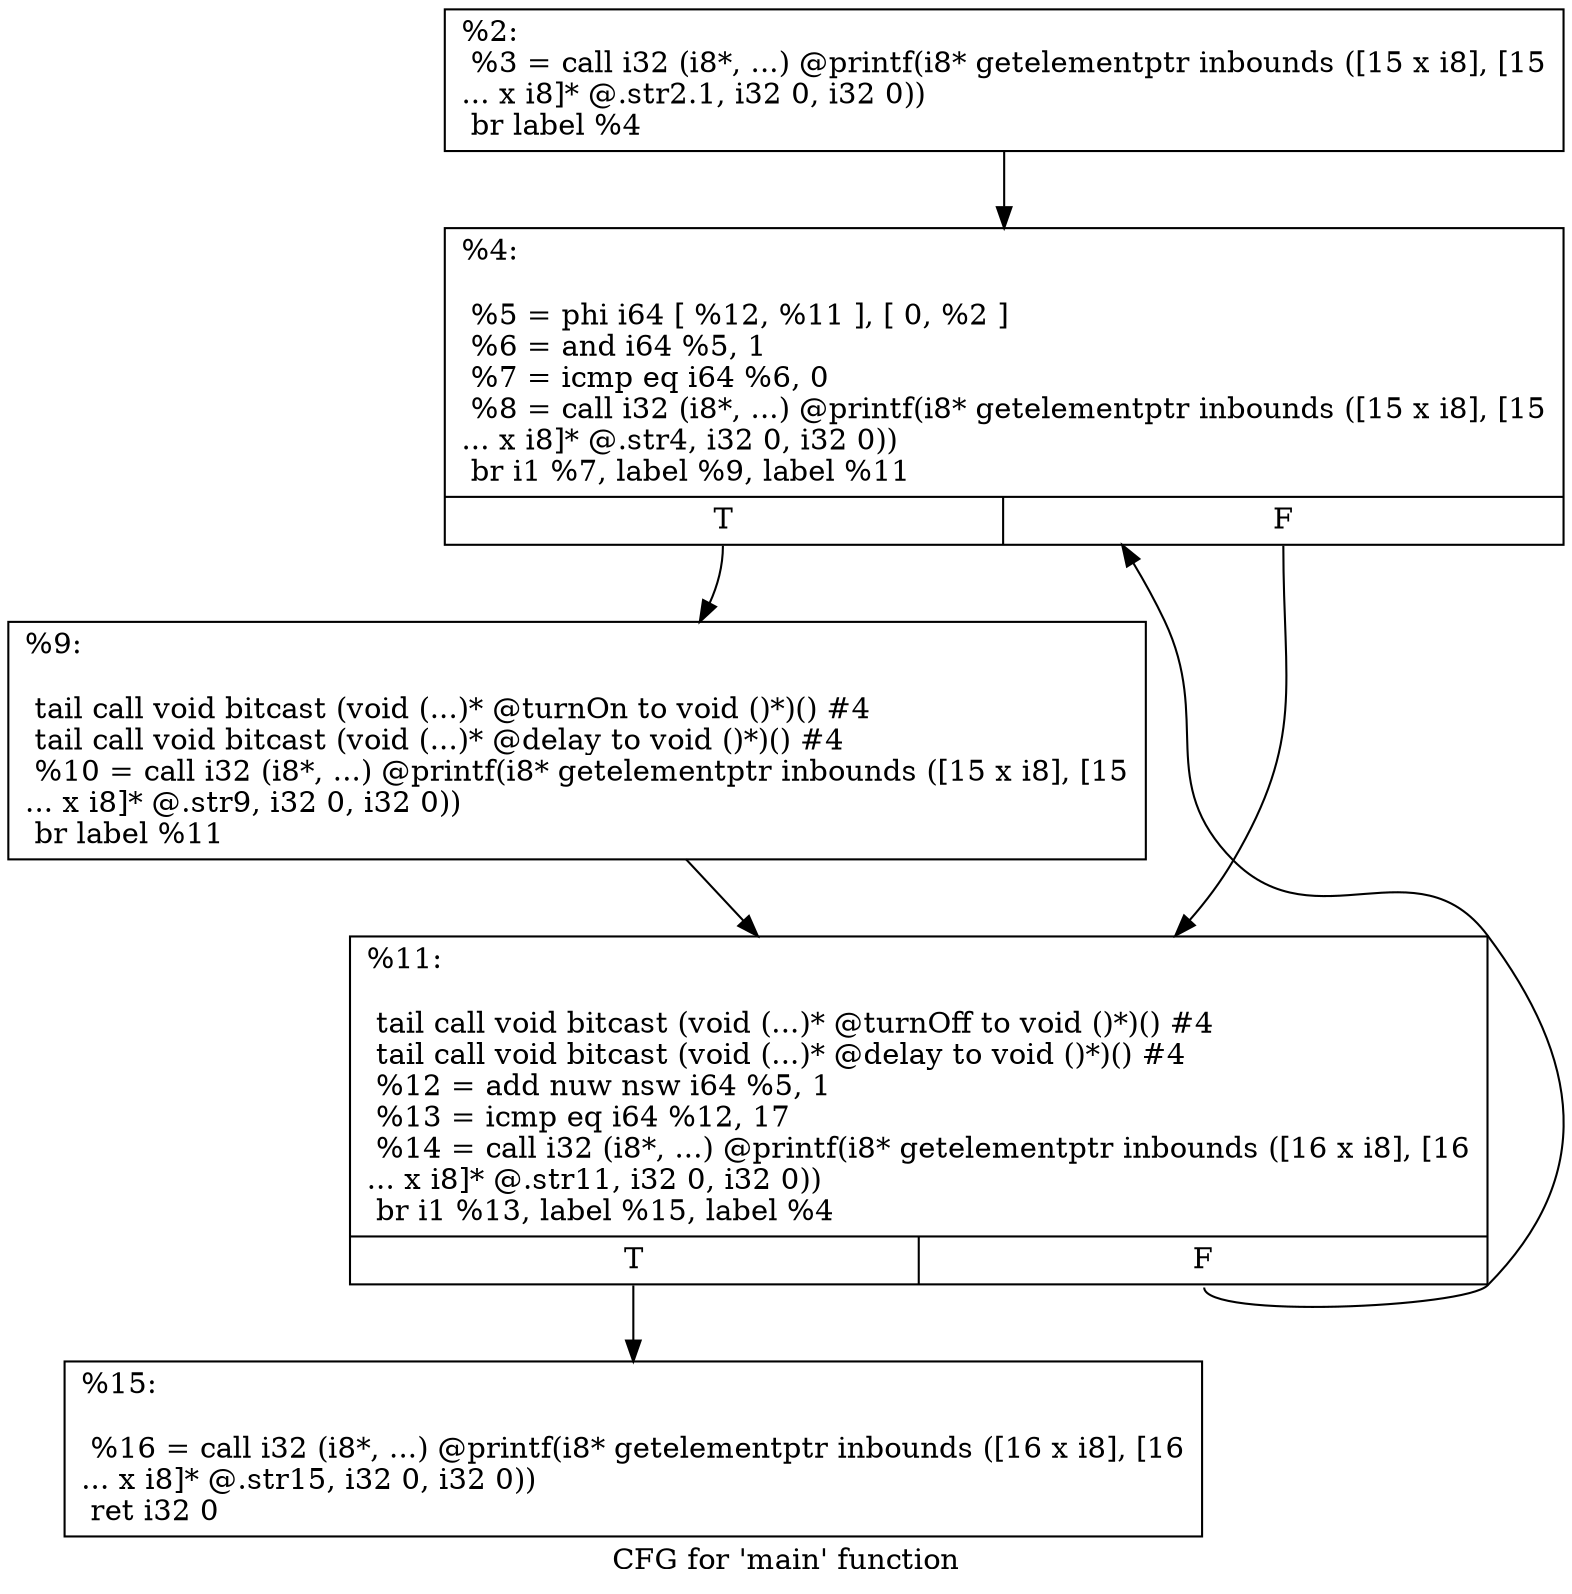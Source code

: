digraph "CFG for 'main' function" {
	label="CFG for 'main' function";

	Node0x170d58 [shape=record,label="{%2:\l  %3 = call i32 (i8*, ...) @printf(i8* getelementptr inbounds ([15 x i8], [15\l... x i8]* @.str2.1, i32 0, i32 0))\l  br label %4\l}"];
	Node0x170d58 -> Node0x1709a0;
	Node0x1709a0 [shape=record,label="{%4:\l\l  %5 = phi i64 [ %12, %11 ], [ 0, %2 ]\l  %6 = and i64 %5, 1\l  %7 = icmp eq i64 %6, 0\l  %8 = call i32 (i8*, ...) @printf(i8* getelementptr inbounds ([15 x i8], [15\l... x i8]* @.str4, i32 0, i32 0))\l  br i1 %7, label %9, label %11\l|{<s0>T|<s1>F}}"];
	Node0x1709a0:s0 -> Node0x170bd0;
	Node0x1709a0:s1 -> Node0x170a10;
	Node0x170bd0 [shape=record,label="{%9:\l\l  tail call void bitcast (void (...)* @turnOn to void ()*)() #4\l  tail call void bitcast (void (...)* @delay to void ()*)() #4\l  %10 = call i32 (i8*, ...) @printf(i8* getelementptr inbounds ([15 x i8], [15\l... x i8]* @.str9, i32 0, i32 0))\l  br label %11\l}"];
	Node0x170bd0 -> Node0x170a10;
	Node0x170a10 [shape=record,label="{%11:\l\l  tail call void bitcast (void (...)* @turnOff to void ()*)() #4\l  tail call void bitcast (void (...)* @delay to void ()*)() #4\l  %12 = add nuw nsw i64 %5, 1\l  %13 = icmp eq i64 %12, 17\l  %14 = call i32 (i8*, ...) @printf(i8* getelementptr inbounds ([16 x i8], [16\l... x i8]* @.str11, i32 0, i32 0))\l  br i1 %13, label %15, label %4\l|{<s0>T|<s1>F}}"];
	Node0x170a10:s0 -> Node0x170f50;
	Node0x170a10:s1 -> Node0x1709a0;
	Node0x170f50 [shape=record,label="{%15:\l\l  %16 = call i32 (i8*, ...) @printf(i8* getelementptr inbounds ([16 x i8], [16\l... x i8]* @.str15, i32 0, i32 0))\l  ret i32 0\l}"];
}
